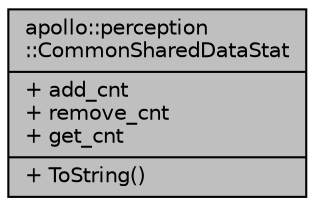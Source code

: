 digraph "apollo::perception::CommonSharedDataStat"
{
  edge [fontname="Helvetica",fontsize="10",labelfontname="Helvetica",labelfontsize="10"];
  node [fontname="Helvetica",fontsize="10",shape=record];
  Node1 [label="{apollo::perception\l::CommonSharedDataStat\n|+ add_cnt\l+ remove_cnt\l+ get_cnt\l|+ ToString()\l}",height=0.2,width=0.4,color="black", fillcolor="grey75", style="filled" fontcolor="black"];
}
